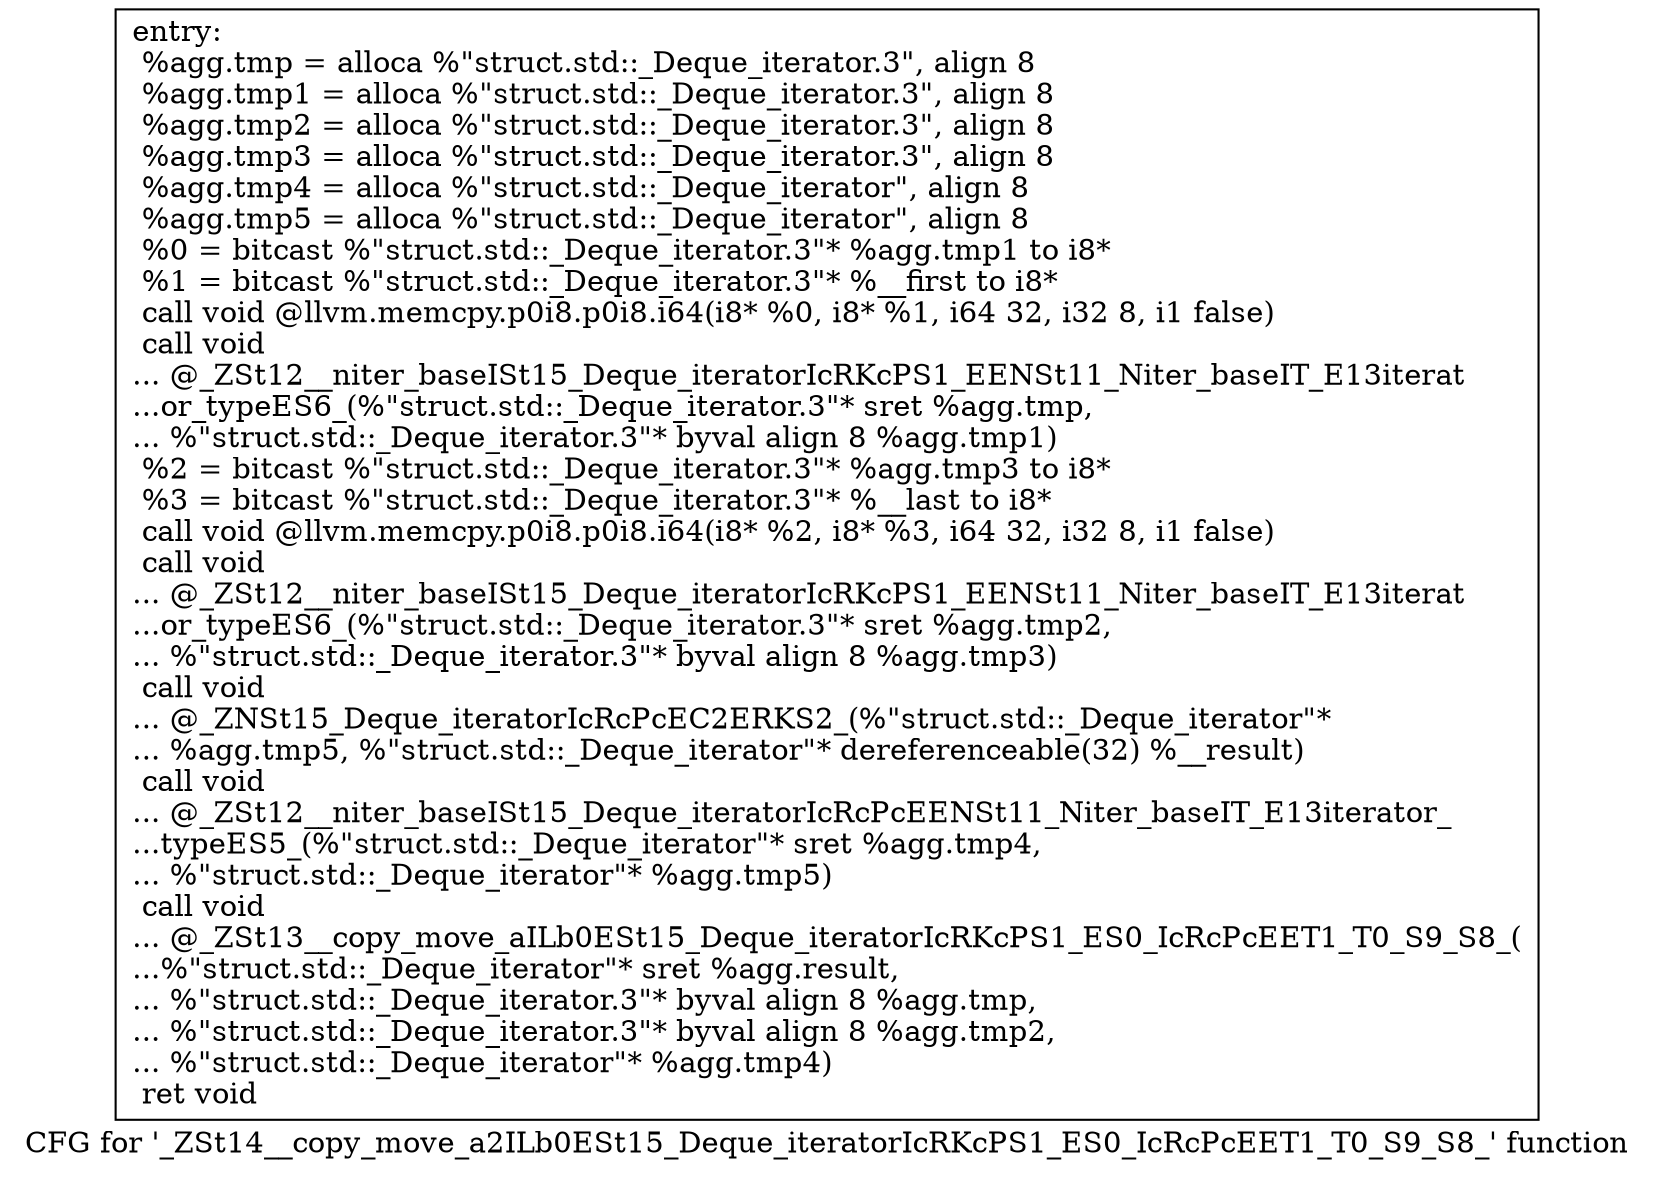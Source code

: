 digraph "CFG for '_ZSt14__copy_move_a2ILb0ESt15_Deque_iteratorIcRKcPS1_ES0_IcRcPcEET1_T0_S9_S8_' function" {
	label="CFG for '_ZSt14__copy_move_a2ILb0ESt15_Deque_iteratorIcRKcPS1_ES0_IcRcPcEET1_T0_S9_S8_' function";

	Node0x6b9a5a0 [shape=record,label="{entry:\l  %agg.tmp = alloca %\"struct.std::_Deque_iterator.3\", align 8\l  %agg.tmp1 = alloca %\"struct.std::_Deque_iterator.3\", align 8\l  %agg.tmp2 = alloca %\"struct.std::_Deque_iterator.3\", align 8\l  %agg.tmp3 = alloca %\"struct.std::_Deque_iterator.3\", align 8\l  %agg.tmp4 = alloca %\"struct.std::_Deque_iterator\", align 8\l  %agg.tmp5 = alloca %\"struct.std::_Deque_iterator\", align 8\l  %0 = bitcast %\"struct.std::_Deque_iterator.3\"* %agg.tmp1 to i8*\l  %1 = bitcast %\"struct.std::_Deque_iterator.3\"* %__first to i8*\l  call void @llvm.memcpy.p0i8.p0i8.i64(i8* %0, i8* %1, i64 32, i32 8, i1 false)\l  call void\l... @_ZSt12__niter_baseISt15_Deque_iteratorIcRKcPS1_EENSt11_Niter_baseIT_E13iterat\l...or_typeES6_(%\"struct.std::_Deque_iterator.3\"* sret %agg.tmp,\l... %\"struct.std::_Deque_iterator.3\"* byval align 8 %agg.tmp1)\l  %2 = bitcast %\"struct.std::_Deque_iterator.3\"* %agg.tmp3 to i8*\l  %3 = bitcast %\"struct.std::_Deque_iterator.3\"* %__last to i8*\l  call void @llvm.memcpy.p0i8.p0i8.i64(i8* %2, i8* %3, i64 32, i32 8, i1 false)\l  call void\l... @_ZSt12__niter_baseISt15_Deque_iteratorIcRKcPS1_EENSt11_Niter_baseIT_E13iterat\l...or_typeES6_(%\"struct.std::_Deque_iterator.3\"* sret %agg.tmp2,\l... %\"struct.std::_Deque_iterator.3\"* byval align 8 %agg.tmp3)\l  call void\l... @_ZNSt15_Deque_iteratorIcRcPcEC2ERKS2_(%\"struct.std::_Deque_iterator\"*\l... %agg.tmp5, %\"struct.std::_Deque_iterator\"* dereferenceable(32) %__result)\l  call void\l... @_ZSt12__niter_baseISt15_Deque_iteratorIcRcPcEENSt11_Niter_baseIT_E13iterator_\l...typeES5_(%\"struct.std::_Deque_iterator\"* sret %agg.tmp4,\l... %\"struct.std::_Deque_iterator\"* %agg.tmp5)\l  call void\l... @_ZSt13__copy_move_aILb0ESt15_Deque_iteratorIcRKcPS1_ES0_IcRcPcEET1_T0_S9_S8_(\l...%\"struct.std::_Deque_iterator\"* sret %agg.result,\l... %\"struct.std::_Deque_iterator.3\"* byval align 8 %agg.tmp,\l... %\"struct.std::_Deque_iterator.3\"* byval align 8 %agg.tmp2,\l... %\"struct.std::_Deque_iterator\"* %agg.tmp4)\l  ret void\l}"];
}
